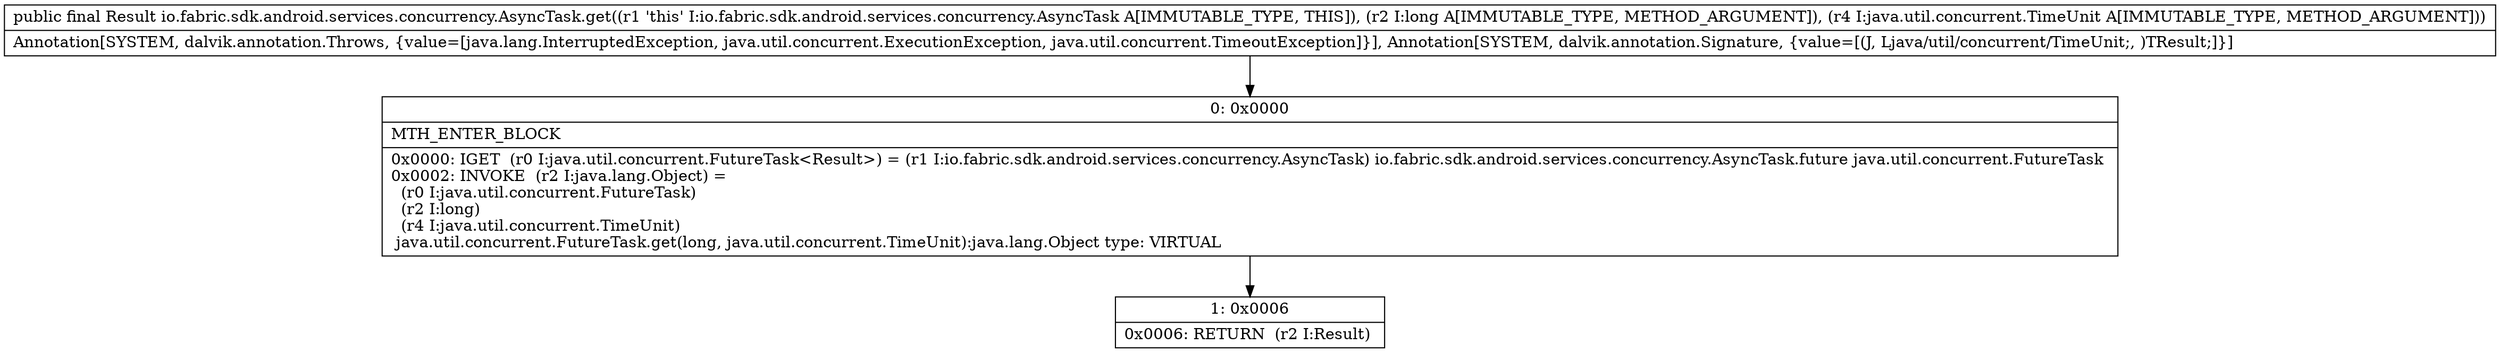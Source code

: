 digraph "CFG forio.fabric.sdk.android.services.concurrency.AsyncTask.get(JLjava\/util\/concurrent\/TimeUnit;)Ljava\/lang\/Object;" {
Node_0 [shape=record,label="{0\:\ 0x0000|MTH_ENTER_BLOCK\l|0x0000: IGET  (r0 I:java.util.concurrent.FutureTask\<Result\>) = (r1 I:io.fabric.sdk.android.services.concurrency.AsyncTask) io.fabric.sdk.android.services.concurrency.AsyncTask.future java.util.concurrent.FutureTask \l0x0002: INVOKE  (r2 I:java.lang.Object) = \l  (r0 I:java.util.concurrent.FutureTask)\l  (r2 I:long)\l  (r4 I:java.util.concurrent.TimeUnit)\l java.util.concurrent.FutureTask.get(long, java.util.concurrent.TimeUnit):java.lang.Object type: VIRTUAL \l}"];
Node_1 [shape=record,label="{1\:\ 0x0006|0x0006: RETURN  (r2 I:Result) \l}"];
MethodNode[shape=record,label="{public final Result io.fabric.sdk.android.services.concurrency.AsyncTask.get((r1 'this' I:io.fabric.sdk.android.services.concurrency.AsyncTask A[IMMUTABLE_TYPE, THIS]), (r2 I:long A[IMMUTABLE_TYPE, METHOD_ARGUMENT]), (r4 I:java.util.concurrent.TimeUnit A[IMMUTABLE_TYPE, METHOD_ARGUMENT]))  | Annotation[SYSTEM, dalvik.annotation.Throws, \{value=[java.lang.InterruptedException, java.util.concurrent.ExecutionException, java.util.concurrent.TimeoutException]\}], Annotation[SYSTEM, dalvik.annotation.Signature, \{value=[(J, Ljava\/util\/concurrent\/TimeUnit;, )TResult;]\}]\l}"];
MethodNode -> Node_0;
Node_0 -> Node_1;
}

